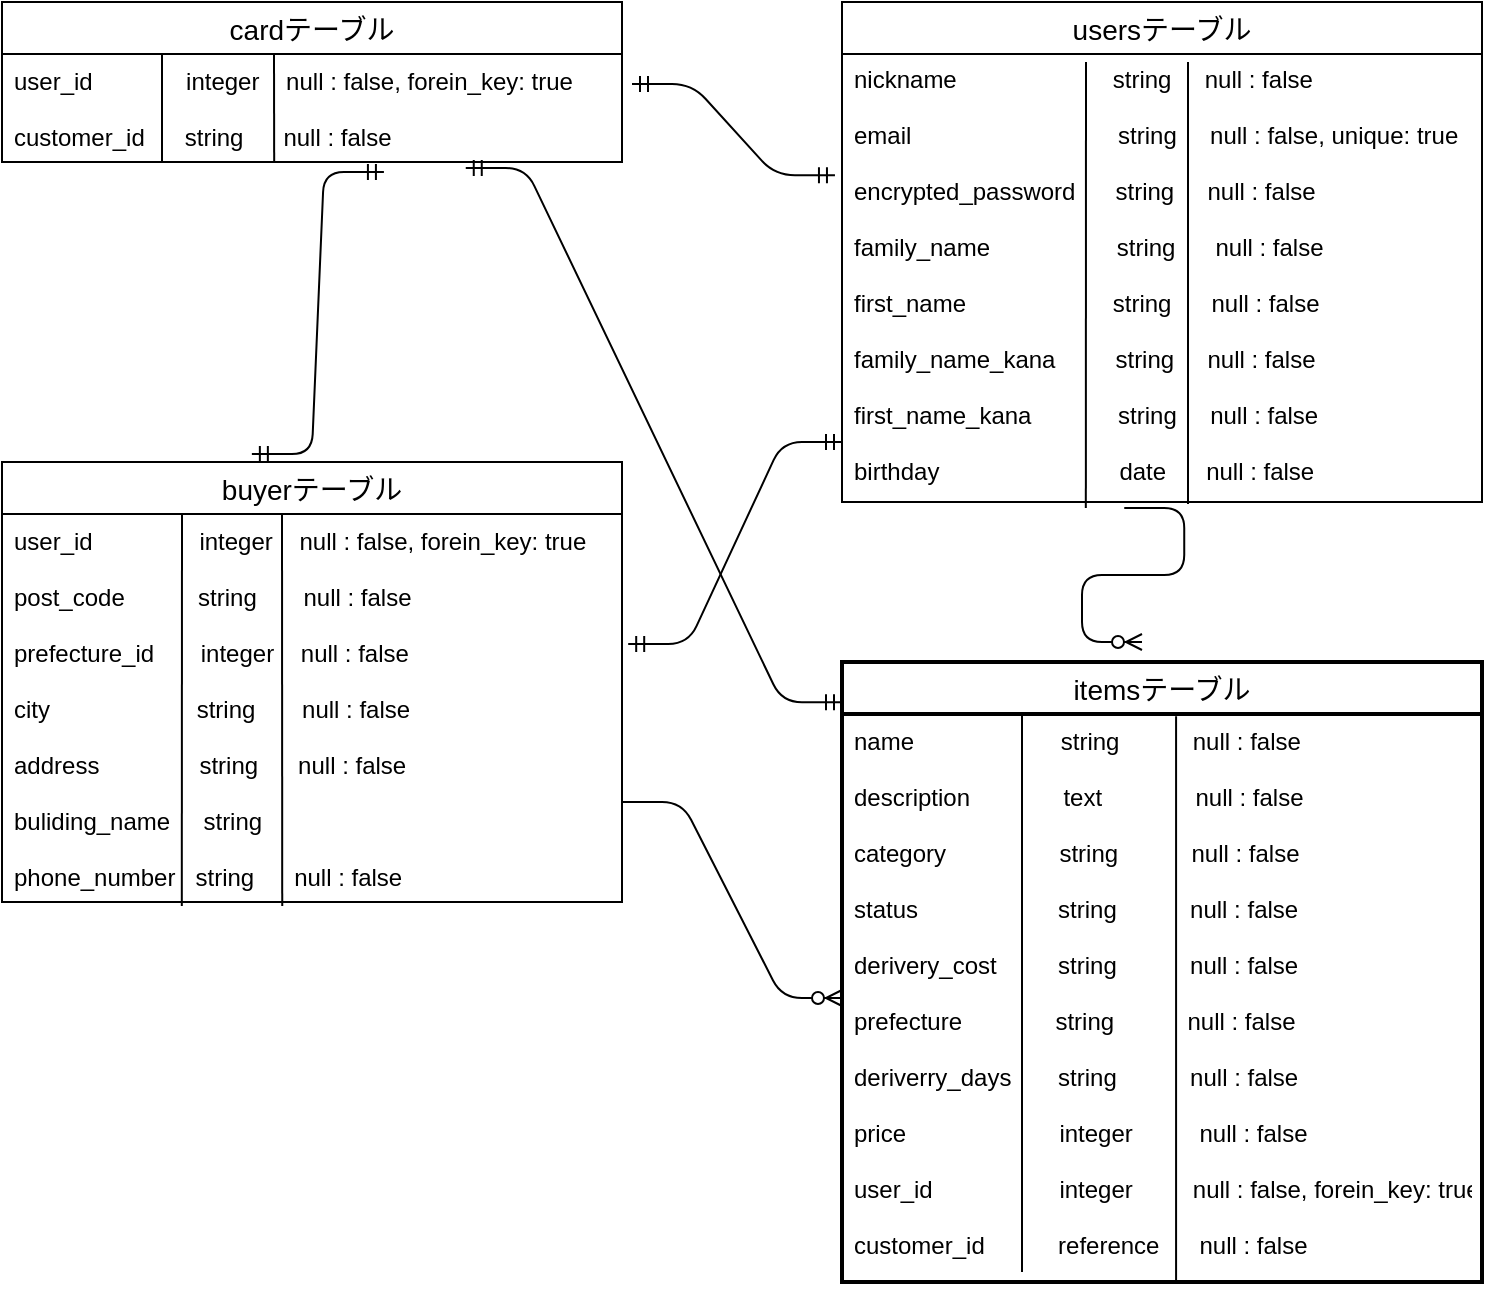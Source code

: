 <mxfile version="14.2.4" type="embed">
    <diagram id="WGAppKsVnmHuwUmyr0Xn" name="ページ1">
        <mxGraphModel dx="728" dy="555" grid="1" gridSize="10" guides="1" tooltips="1" connect="1" arrows="1" fold="1" page="1" pageScale="1" pageWidth="850" pageHeight="1100" math="0" shadow="0">
            <root>
                <mxCell id="0"/>
                <mxCell id="1" parent="0"/>
                <mxCell id="2" value="usersテーブル" style="swimlane;fontStyle=0;childLayout=stackLayout;horizontal=1;startSize=26;horizontalStack=0;resizeParent=1;resizeParentMax=0;resizeLast=0;collapsible=1;marginBottom=0;align=center;fontSize=14;" parent="1" vertex="1">
                    <mxGeometry x="490" y="160" width="320" height="250" as="geometry"/>
                </mxCell>
                <mxCell id="14" value="itemsテーブル" style="swimlane;fontStyle=0;childLayout=stackLayout;horizontal=1;startSize=26;horizontalStack=0;resizeParent=1;resizeParentMax=0;resizeLast=0;collapsible=1;marginBottom=0;align=center;fontSize=14;strokeWidth=2;" parent="1" vertex="1">
                    <mxGeometry x="490" y="490" width="320" height="310" as="geometry"/>
                </mxCell>
                <mxCell id="54" value="" style="endArrow=none;html=1;rounded=0;exitX=0.522;exitY=0.004;exitDx=0;exitDy=0;exitPerimeter=0;entryX=0.522;entryY=1;entryDx=0;entryDy=0;entryPerimeter=0;" parent="14" source="17" target="17" edge="1">
                    <mxGeometry relative="1" as="geometry">
                        <mxPoint x="150" y="26" as="sourcePoint"/>
                        <mxPoint x="310" y="26" as="targetPoint"/>
                    </mxGeometry>
                </mxCell>
                <mxCell id="17" value="name                      string           null : false &#10;&#10;description              text              null : false &#10;&#10;category                 string           null : false &#10;&#10;status                     string           null : false&#10;&#10;derivery_cost　　  string           null : false &#10;&#10;prefecture              string           null : false&#10;&#10;deriverry_days       string           null : false&#10;&#10;price                       integer          null : false&#10;&#10;user_id                   integer         null : false, forein_key: true&#10;&#10;customer_id           reference      null : false&#10;" style="text;strokeColor=none;fillColor=none;spacingLeft=4;spacingRight=4;overflow=hidden;rotatable=0;points=[[0,0.5],[1,0.5]];portConstraint=eastwest;fontSize=12;" parent="14" vertex="1">
                    <mxGeometry y="26" width="320" height="284" as="geometry"/>
                </mxCell>
                <mxCell id="47" value="" style="endArrow=none;html=1;rounded=0;" parent="14" edge="1">
                    <mxGeometry relative="1" as="geometry">
                        <mxPoint x="90" y="26" as="sourcePoint"/>
                        <mxPoint x="90" y="305" as="targetPoint"/>
                    </mxGeometry>
                </mxCell>
                <mxCell id="21" value="cardテーブル" style="swimlane;fontStyle=0;childLayout=stackLayout;horizontal=1;startSize=26;horizontalStack=0;resizeParent=1;resizeParentMax=0;resizeLast=0;collapsible=1;marginBottom=0;align=center;fontSize=14;" parent="1" vertex="1">
                    <mxGeometry x="70" y="160" width="310" height="80" as="geometry"/>
                </mxCell>
                <mxCell id="26" value="" style="endArrow=none;html=1;rounded=0;" parent="21" edge="1">
                    <mxGeometry relative="1" as="geometry">
                        <mxPoint x="80" y="26" as="sourcePoint"/>
                        <mxPoint x="80" y="80" as="targetPoint"/>
                    </mxGeometry>
                </mxCell>
                <mxCell id="38" value="" style="endArrow=none;html=1;rounded=0;entryX=0.439;entryY=1;entryDx=0;entryDy=0;entryPerimeter=0;" parent="21" target="24" edge="1">
                    <mxGeometry relative="1" as="geometry">
                        <mxPoint x="136" y="26" as="sourcePoint"/>
                        <mxPoint x="300" y="26" as="targetPoint"/>
                    </mxGeometry>
                </mxCell>
                <mxCell id="24" value="user_id              integer    null : false, forein_key: true&#10;&#10;customer_id      string      null : false&#10;            " style="text;strokeColor=none;fillColor=none;spacingLeft=4;spacingRight=4;overflow=hidden;rotatable=0;points=[[0,0.5],[1,0.5]];portConstraint=eastwest;fontSize=12;" parent="21" vertex="1">
                    <mxGeometry y="26" width="310" height="54" as="geometry"/>
                </mxCell>
                <mxCell id="28" value="buyerテーブル" style="swimlane;fontStyle=0;childLayout=stackLayout;horizontal=1;startSize=26;horizontalStack=0;resizeParent=1;resizeParentMax=0;resizeLast=0;collapsible=1;marginBottom=0;align=center;fontSize=14;" parent="1" vertex="1">
                    <mxGeometry x="70" y="390" width="310" height="220" as="geometry"/>
                </mxCell>
                <mxCell id="34" value="" style="endArrow=none;html=1;rounded=0;" parent="28" edge="1">
                    <mxGeometry relative="1" as="geometry">
                        <mxPoint x="90" y="26" as="sourcePoint"/>
                        <mxPoint x="250" y="26" as="targetPoint"/>
                    </mxGeometry>
                </mxCell>
                <mxCell id="35" value="" style="endArrow=none;html=1;rounded=0;entryX=0.29;entryY=1.01;entryDx=0;entryDy=0;entryPerimeter=0;" parent="28" target="31" edge="1">
                    <mxGeometry relative="1" as="geometry">
                        <mxPoint x="90" y="26" as="sourcePoint"/>
                        <mxPoint x="250" y="26" as="targetPoint"/>
                    </mxGeometry>
                </mxCell>
                <mxCell id="36" value="" style="endArrow=none;html=1;rounded=0;entryX=0.452;entryY=1.01;entryDx=0;entryDy=0;entryPerimeter=0;" parent="28" target="31" edge="1">
                    <mxGeometry relative="1" as="geometry">
                        <mxPoint x="140" y="26" as="sourcePoint"/>
                        <mxPoint x="300" y="26" as="targetPoint"/>
                    </mxGeometry>
                </mxCell>
                <mxCell id="31" value="user_id                integer    null : false, forein_key: true  &#10;&#10;post_code           string       null : false&#10;&#10;prefecture_id       integer    null : false&#10;&#10;city                      string       null : false&#10;   &#10;address               string      null : false&#10;  &#10;buliding_name     string   &#10;&#10;phone_number   string      null : false" style="text;strokeColor=none;fillColor=none;spacingLeft=4;spacingRight=4;overflow=hidden;rotatable=0;points=[[0,0.5],[1,0.5]];portConstraint=eastwest;fontSize=12;" parent="28" vertex="1">
                    <mxGeometry y="26" width="310" height="194" as="geometry"/>
                </mxCell>
                <mxCell id="42" value="" style="edgeStyle=entityRelationEdgeStyle;fontSize=12;html=1;endArrow=ERmandOne;startArrow=ERmandOne;entryX=-0.011;entryY=0.275;entryDx=0;entryDy=0;entryPerimeter=0;" parent="1" target="5" edge="1">
                    <mxGeometry width="100" height="100" relative="1" as="geometry">
                        <mxPoint x="385" y="201" as="sourcePoint"/>
                        <mxPoint x="450" y="250" as="targetPoint"/>
                    </mxGeometry>
                </mxCell>
                <mxCell id="51" value="" style="endArrow=none;html=1;rounded=0;" parent="1" edge="1">
                    <mxGeometry relative="1" as="geometry">
                        <mxPoint x="663" y="190" as="sourcePoint"/>
                        <mxPoint x="663" y="411" as="targetPoint"/>
                    </mxGeometry>
                </mxCell>
                <mxCell id="5" value="nickname  　　　　       string     null : false&#10;&#10;email                               string     null : false, unique: true&#10;&#10;encrypted_password      string     null : false&#10;&#10;family_name                   string      null : false&#10;&#10;first_name                      string      null : false&#10;&#10;family_name_kana         string     null : false&#10;&#10;first_name_kana             string     null : false&#10;&#10;birthday                           date      null : false&#10;&#10;&#10;&#10;&#10;" style="text;strokeColor=none;fillColor=none;spacingLeft=4;spacingRight=4;overflow=hidden;rotatable=0;points=[[0,0.5],[1,0.5]];portConstraint=eastwest;fontSize=12;" parent="1" vertex="1">
                    <mxGeometry x="490" y="185" width="320" height="224" as="geometry"/>
                </mxCell>
                <mxCell id="52" value="" style="endArrow=none;html=1;rounded=0;entryX=0.381;entryY=1.018;entryDx=0;entryDy=0;entryPerimeter=0;" parent="1" target="5" edge="1">
                    <mxGeometry relative="1" as="geometry">
                        <mxPoint x="612" y="190" as="sourcePoint"/>
                        <mxPoint x="610" y="290" as="targetPoint"/>
                    </mxGeometry>
                </mxCell>
                <mxCell id="53" value="" style="edgeStyle=entityRelationEdgeStyle;fontSize=12;html=1;endArrow=ERmandOne;startArrow=ERmandOne;entryX=0.616;entryY=1.093;entryDx=0;entryDy=0;entryPerimeter=0;exitX=0.403;exitY=-0.018;exitDx=0;exitDy=0;exitPerimeter=0;" parent="1" source="28" target="24" edge="1">
                    <mxGeometry width="100" height="100" relative="1" as="geometry">
                        <mxPoint x="175" y="365" as="sourcePoint"/>
                        <mxPoint x="275" y="260" as="targetPoint"/>
                    </mxGeometry>
                </mxCell>
                <mxCell id="56" value="" style="edgeStyle=entityRelationEdgeStyle;fontSize=12;html=1;endArrow=ERzeroToMany;endFill=1;exitX=0.441;exitY=1.018;exitDx=0;exitDy=0;exitPerimeter=0;" parent="1" source="5" edge="1">
                    <mxGeometry width="100" height="100" relative="1" as="geometry">
                        <mxPoint x="550" y="460" as="sourcePoint"/>
                        <mxPoint x="640" y="480" as="targetPoint"/>
                    </mxGeometry>
                </mxCell>
                <mxCell id="58" value="" style="edgeStyle=entityRelationEdgeStyle;fontSize=12;html=1;endArrow=ERzeroToMany;endFill=1;" parent="1" target="17" edge="1">
                    <mxGeometry width="100" height="100" relative="1" as="geometry">
                        <mxPoint x="380" y="560" as="sourcePoint"/>
                        <mxPoint x="480" y="460" as="targetPoint"/>
                    </mxGeometry>
                </mxCell>
                <mxCell id="60" value="" style="edgeStyle=entityRelationEdgeStyle;fontSize=12;html=1;endArrow=ERmandOne;startArrow=ERmandOne;entryX=0;entryY=0.065;entryDx=0;entryDy=0;entryPerimeter=0;exitX=0.748;exitY=1.056;exitDx=0;exitDy=0;exitPerimeter=0;" parent="1" source="24" target="14" edge="1">
                    <mxGeometry width="100" height="100" relative="1" as="geometry">
                        <mxPoint x="340" y="530" as="sourcePoint"/>
                        <mxPoint x="440" y="430" as="targetPoint"/>
                    </mxGeometry>
                </mxCell>
                <mxCell id="61" value="" style="edgeStyle=entityRelationEdgeStyle;fontSize=12;html=1;endArrow=ERmandOne;startArrow=ERmandOne;exitX=1.01;exitY=0.335;exitDx=0;exitDy=0;exitPerimeter=0;" edge="1" parent="1" source="31">
                    <mxGeometry width="100" height="100" relative="1" as="geometry">
                        <mxPoint x="390" y="480" as="sourcePoint"/>
                        <mxPoint x="490" y="380" as="targetPoint"/>
                    </mxGeometry>
                </mxCell>
            </root>
        </mxGraphModel>
    </diagram>
</mxfile>